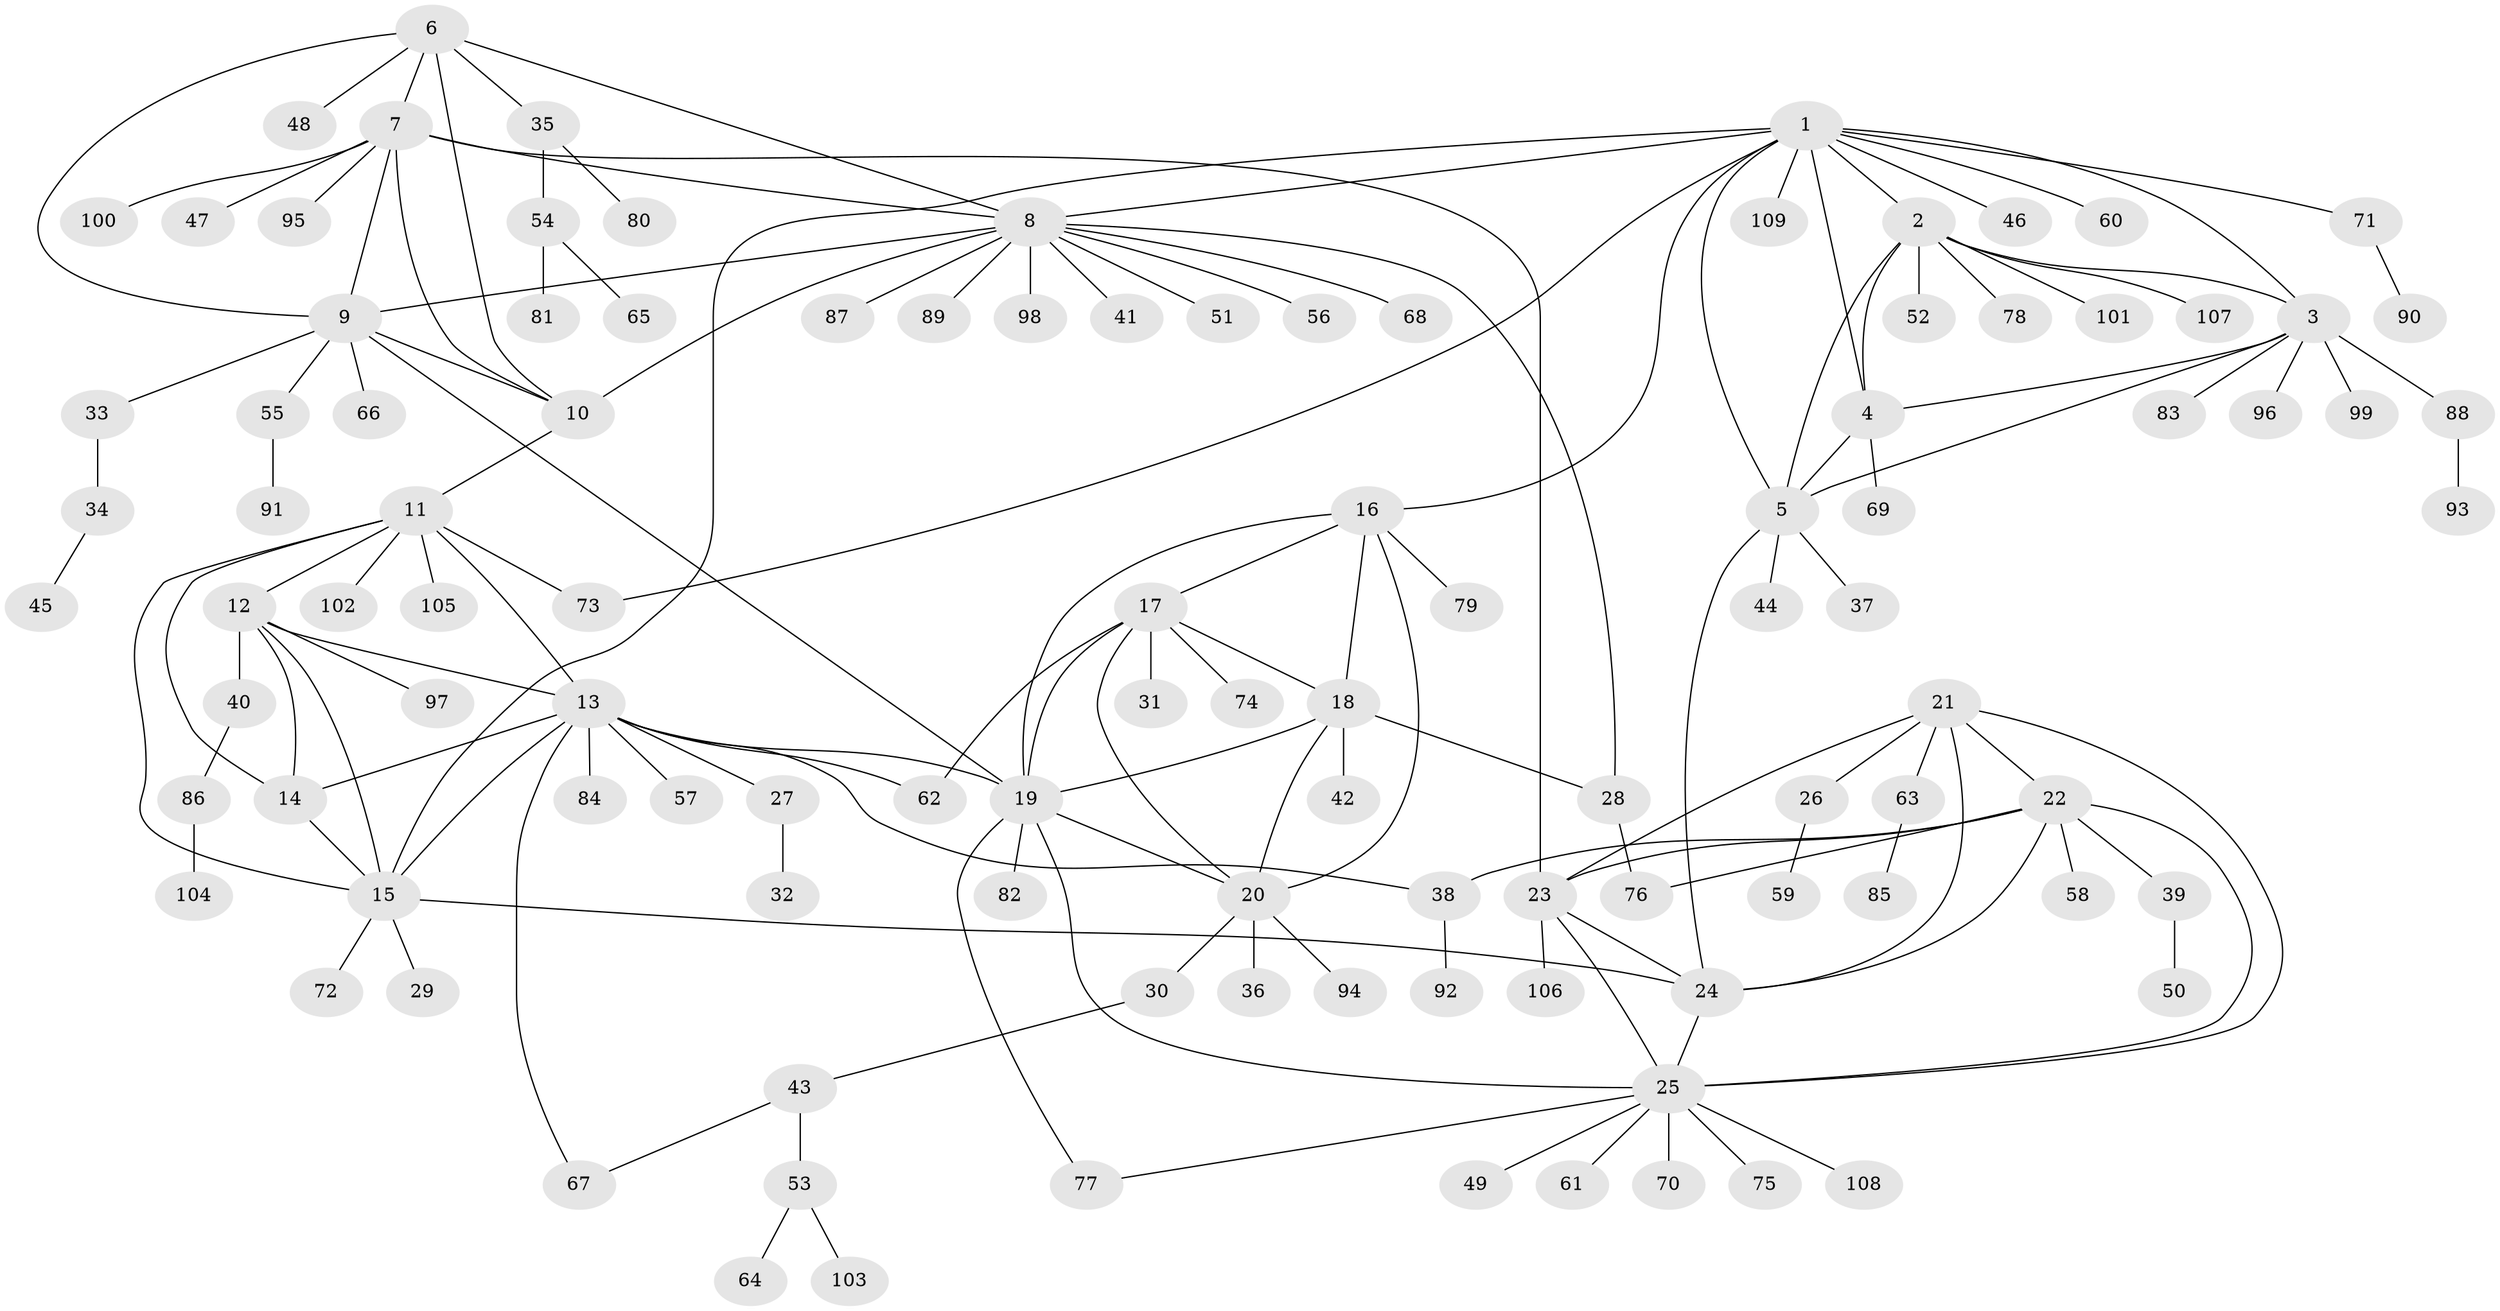 // coarse degree distribution, {12: 0.011904761904761904, 6: 0.047619047619047616, 9: 0.047619047619047616, 11: 0.011904761904761904, 8: 0.011904761904761904, 7: 0.03571428571428571, 5: 0.023809523809523808, 10: 0.011904761904761904, 4: 0.023809523809523808, 2: 0.15476190476190477, 3: 0.03571428571428571, 1: 0.5833333333333334}
// Generated by graph-tools (version 1.1) at 2025/52/02/27/25 19:52:16]
// undirected, 109 vertices, 151 edges
graph export_dot {
graph [start="1"]
  node [color=gray90,style=filled];
  1;
  2;
  3;
  4;
  5;
  6;
  7;
  8;
  9;
  10;
  11;
  12;
  13;
  14;
  15;
  16;
  17;
  18;
  19;
  20;
  21;
  22;
  23;
  24;
  25;
  26;
  27;
  28;
  29;
  30;
  31;
  32;
  33;
  34;
  35;
  36;
  37;
  38;
  39;
  40;
  41;
  42;
  43;
  44;
  45;
  46;
  47;
  48;
  49;
  50;
  51;
  52;
  53;
  54;
  55;
  56;
  57;
  58;
  59;
  60;
  61;
  62;
  63;
  64;
  65;
  66;
  67;
  68;
  69;
  70;
  71;
  72;
  73;
  74;
  75;
  76;
  77;
  78;
  79;
  80;
  81;
  82;
  83;
  84;
  85;
  86;
  87;
  88;
  89;
  90;
  91;
  92;
  93;
  94;
  95;
  96;
  97;
  98;
  99;
  100;
  101;
  102;
  103;
  104;
  105;
  106;
  107;
  108;
  109;
  1 -- 2;
  1 -- 3;
  1 -- 4;
  1 -- 5;
  1 -- 8;
  1 -- 15;
  1 -- 16;
  1 -- 46;
  1 -- 60;
  1 -- 71;
  1 -- 73;
  1 -- 109;
  2 -- 3;
  2 -- 4;
  2 -- 5;
  2 -- 52;
  2 -- 78;
  2 -- 101;
  2 -- 107;
  3 -- 4;
  3 -- 5;
  3 -- 83;
  3 -- 88;
  3 -- 96;
  3 -- 99;
  4 -- 5;
  4 -- 69;
  5 -- 24;
  5 -- 37;
  5 -- 44;
  6 -- 7;
  6 -- 8;
  6 -- 9;
  6 -- 10;
  6 -- 35;
  6 -- 48;
  7 -- 8;
  7 -- 9;
  7 -- 10;
  7 -- 23;
  7 -- 47;
  7 -- 95;
  7 -- 100;
  8 -- 9;
  8 -- 10;
  8 -- 28;
  8 -- 41;
  8 -- 51;
  8 -- 56;
  8 -- 68;
  8 -- 87;
  8 -- 89;
  8 -- 98;
  9 -- 10;
  9 -- 19;
  9 -- 33;
  9 -- 55;
  9 -- 66;
  10 -- 11;
  11 -- 12;
  11 -- 13;
  11 -- 14;
  11 -- 15;
  11 -- 73;
  11 -- 102;
  11 -- 105;
  12 -- 13;
  12 -- 14;
  12 -- 15;
  12 -- 40;
  12 -- 97;
  13 -- 14;
  13 -- 15;
  13 -- 19;
  13 -- 27;
  13 -- 38;
  13 -- 57;
  13 -- 62;
  13 -- 67;
  13 -- 84;
  14 -- 15;
  15 -- 24;
  15 -- 29;
  15 -- 72;
  16 -- 17;
  16 -- 18;
  16 -- 19;
  16 -- 20;
  16 -- 79;
  17 -- 18;
  17 -- 19;
  17 -- 20;
  17 -- 31;
  17 -- 62;
  17 -- 74;
  18 -- 19;
  18 -- 20;
  18 -- 28;
  18 -- 42;
  19 -- 20;
  19 -- 25;
  19 -- 77;
  19 -- 82;
  20 -- 30;
  20 -- 36;
  20 -- 94;
  21 -- 22;
  21 -- 23;
  21 -- 24;
  21 -- 25;
  21 -- 26;
  21 -- 63;
  22 -- 23;
  22 -- 24;
  22 -- 25;
  22 -- 38;
  22 -- 39;
  22 -- 58;
  22 -- 76;
  23 -- 24;
  23 -- 25;
  23 -- 106;
  24 -- 25;
  25 -- 49;
  25 -- 61;
  25 -- 70;
  25 -- 75;
  25 -- 77;
  25 -- 108;
  26 -- 59;
  27 -- 32;
  28 -- 76;
  30 -- 43;
  33 -- 34;
  34 -- 45;
  35 -- 54;
  35 -- 80;
  38 -- 92;
  39 -- 50;
  40 -- 86;
  43 -- 53;
  43 -- 67;
  53 -- 64;
  53 -- 103;
  54 -- 65;
  54 -- 81;
  55 -- 91;
  63 -- 85;
  71 -- 90;
  86 -- 104;
  88 -- 93;
}
